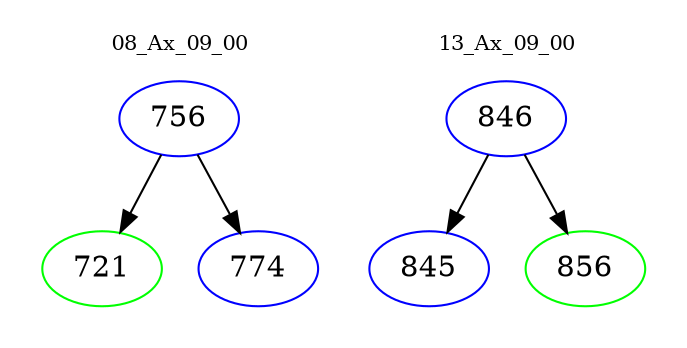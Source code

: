 digraph{
subgraph cluster_0 {
color = white
label = "08_Ax_09_00";
fontsize=10;
T0_756 [label="756", color="blue"]
T0_756 -> T0_721 [color="black"]
T0_721 [label="721", color="green"]
T0_756 -> T0_774 [color="black"]
T0_774 [label="774", color="blue"]
}
subgraph cluster_1 {
color = white
label = "13_Ax_09_00";
fontsize=10;
T1_846 [label="846", color="blue"]
T1_846 -> T1_845 [color="black"]
T1_845 [label="845", color="blue"]
T1_846 -> T1_856 [color="black"]
T1_856 [label="856", color="green"]
}
}
